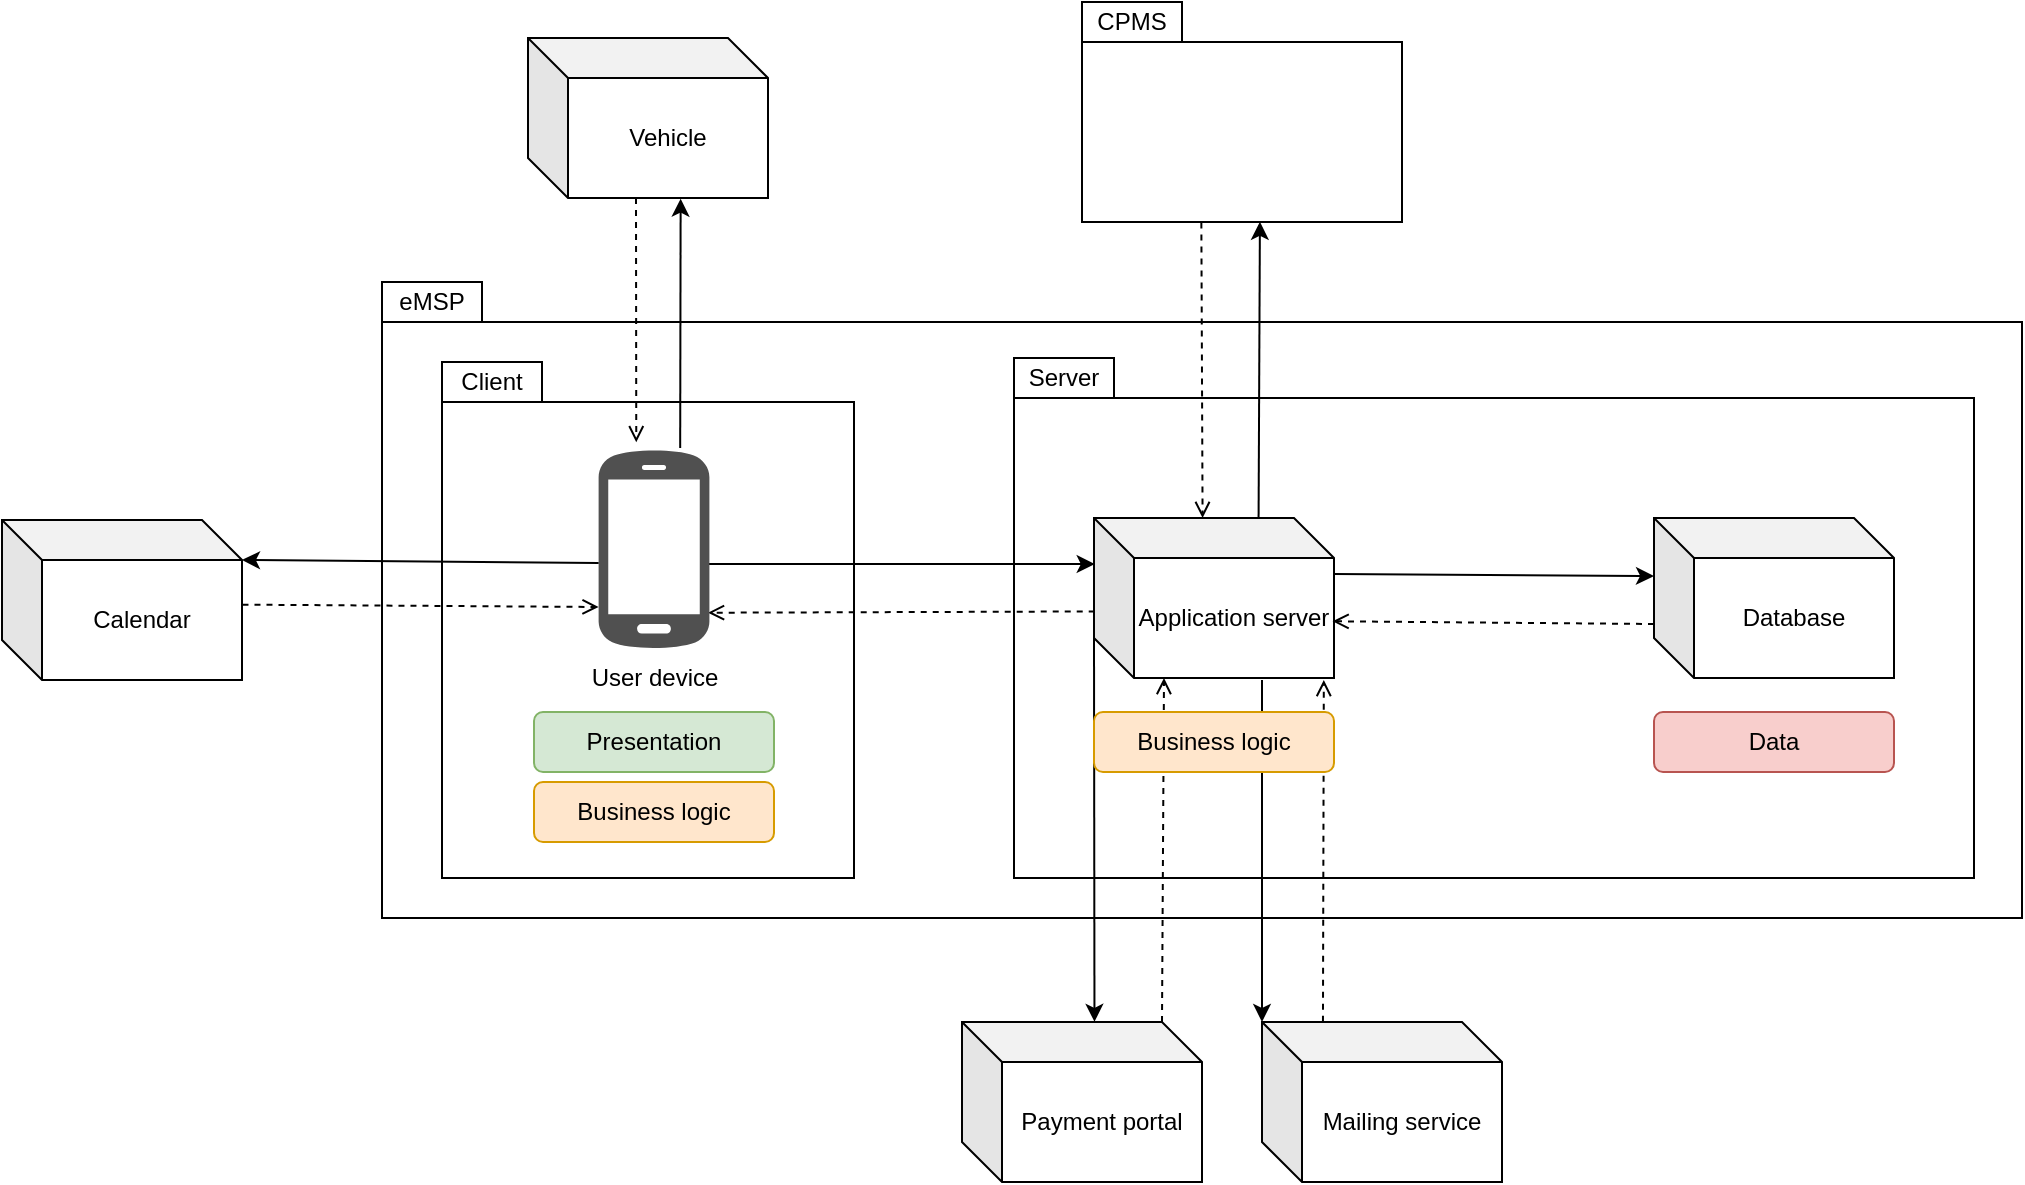 <mxfile version="20.8.3" type="device" pages="5"><diagram id="wU0cDu8jwFg_6ETEvWx4" name="eMSP-overview"><mxGraphModel dx="2415" dy="940" grid="1" gridSize="10" guides="1" tooltips="1" connect="1" arrows="1" fold="1" page="1" pageScale="1" pageWidth="827" pageHeight="1169" math="0" shadow="0"><root><mxCell id="0"/><mxCell id="1" parent="0"/><mxCell id="SowHsUwfGrNoIeQWFGzF-21" value="" style="shape=folder;fontStyle=1;spacingTop=10;tabWidth=50;tabHeight=20;tabPosition=left;html=1;" parent="1" vertex="1"><mxGeometry x="-10" y="350" width="820" height="318" as="geometry"/></mxCell><mxCell id="SowHsUwfGrNoIeQWFGzF-17" value="" style="shape=folder;fontStyle=1;spacingTop=10;tabWidth=50;tabHeight=20;tabPosition=left;html=1;" parent="1" vertex="1"><mxGeometry x="306" y="388" width="480" height="260" as="geometry"/></mxCell><mxCell id="SowHsUwfGrNoIeQWFGzF-16" value="" style="shape=folder;fontStyle=1;spacingTop=10;tabWidth=50;tabHeight=20;tabPosition=left;html=1;" parent="1" vertex="1"><mxGeometry x="20" y="390" width="206" height="258" as="geometry"/></mxCell><mxCell id="SowHsUwfGrNoIeQWFGzF-2" value="Application server" style="shape=cube;whiteSpace=wrap;html=1;boundedLbl=1;backgroundOutline=1;darkOpacity=0.05;darkOpacity2=0.1;" parent="1" vertex="1"><mxGeometry x="346" y="468" width="120" height="80" as="geometry"/></mxCell><mxCell id="SowHsUwfGrNoIeQWFGzF-3" value="Database" style="shape=cube;whiteSpace=wrap;html=1;boundedLbl=1;backgroundOutline=1;darkOpacity=0.05;darkOpacity2=0.1;" parent="1" vertex="1"><mxGeometry x="626" y="468" width="120" height="80" as="geometry"/></mxCell><mxCell id="SowHsUwfGrNoIeQWFGzF-4" value="Vehicle" style="shape=cube;whiteSpace=wrap;html=1;boundedLbl=1;backgroundOutline=1;darkOpacity=0.05;darkOpacity2=0.1;" parent="1" vertex="1"><mxGeometry x="63" y="228" width="120" height="80" as="geometry"/></mxCell><mxCell id="SowHsUwfGrNoIeQWFGzF-5" value="" style="endArrow=classic;html=1;rounded=0;exitX=0;exitY=0;exitDx=120;exitDy=20;exitPerimeter=0;entryX=0.003;entryY=0.288;entryDx=0;entryDy=0;entryPerimeter=0;" parent="1" target="SowHsUwfGrNoIeQWFGzF-2" edge="1"><mxGeometry width="50" height="50" relative="1" as="geometry"><mxPoint x="153.0" y="491" as="sourcePoint"/><mxPoint x="313.0" y="491" as="targetPoint"/><Array as="points"/></mxGeometry></mxCell><mxCell id="SowHsUwfGrNoIeQWFGzF-6" value="" style="endArrow=classic;html=1;rounded=0;exitX=0;exitY=0;exitDx=120;exitDy=20;exitPerimeter=0;" parent="1" edge="1"><mxGeometry width="50" height="50" relative="1" as="geometry"><mxPoint x="466" y="496" as="sourcePoint"/><mxPoint x="626" y="497" as="targetPoint"/><Array as="points"/></mxGeometry></mxCell><mxCell id="SowHsUwfGrNoIeQWFGzF-7" value="" style="endArrow=open;html=1;rounded=0;endFill=0;dashed=1;exitX=0.406;exitY=0.998;exitDx=0;exitDy=0;exitPerimeter=0;" parent="1" edge="1"><mxGeometry width="50" height="50" relative="1" as="geometry"><mxPoint x="117.0" y="308" as="sourcePoint"/><mxPoint x="117.13" y="430.13" as="targetPoint"/><Array as="points"/></mxGeometry></mxCell><mxCell id="SowHsUwfGrNoIeQWFGzF-9" value="" style="endArrow=open;html=1;rounded=0;endFill=0;dashed=1;exitX=0;exitY=0;exitDx=0;exitDy=60;exitPerimeter=0;entryX=0.994;entryY=0.733;entryDx=0;entryDy=0;entryPerimeter=0;" parent="1" edge="1"><mxGeometry width="50" height="50" relative="1" as="geometry"><mxPoint x="626" y="521" as="sourcePoint"/><mxPoint x="465.28" y="519.64" as="targetPoint"/><Array as="points"/></mxGeometry></mxCell><mxCell id="SowHsUwfGrNoIeQWFGzF-10" value="" style="endArrow=open;html=1;rounded=0;endFill=0;dashed=1;entryX=1;entryY=0.767;entryDx=0;entryDy=0;entryPerimeter=0;exitX=0.003;exitY=0.584;exitDx=0;exitDy=0;exitPerimeter=0;" parent="1" source="SowHsUwfGrNoIeQWFGzF-2" edge="1"><mxGeometry width="50" height="50" relative="1" as="geometry"><mxPoint x="313" y="514" as="sourcePoint"/><mxPoint x="153" y="515.36" as="targetPoint"/><Array as="points"/></mxGeometry></mxCell><mxCell id="SowHsUwfGrNoIeQWFGzF-11" value="" style="endArrow=classic;html=1;rounded=0;entryX=0.636;entryY=1.004;entryDx=0;entryDy=0;entryPerimeter=0;" parent="1" edge="1"><mxGeometry width="50" height="50" relative="1" as="geometry"><mxPoint x="139.096" y="433" as="sourcePoint"/><mxPoint x="139.32" y="308.32" as="targetPoint"/><Array as="points"/></mxGeometry></mxCell><mxCell id="SowHsUwfGrNoIeQWFGzF-12" value="Data" style="rounded=1;whiteSpace=wrap;html=1;fillColor=#f8cecc;strokeColor=#b85450;" parent="1" vertex="1"><mxGeometry x="626" y="565" width="120" height="30" as="geometry"/></mxCell><mxCell id="SowHsUwfGrNoIeQWFGzF-14" value="Presentation" style="rounded=1;whiteSpace=wrap;html=1;fillColor=#d5e8d4;strokeColor=#82b366;" parent="1" vertex="1"><mxGeometry x="66" y="565" width="120" height="30" as="geometry"/></mxCell><mxCell id="SowHsUwfGrNoIeQWFGzF-15" value="Business logic" style="rounded=1;whiteSpace=wrap;html=1;fillColor=#ffe6cc;strokeColor=#d79b00;" parent="1" vertex="1"><mxGeometry x="66" y="600" width="120" height="30" as="geometry"/></mxCell><mxCell id="SowHsUwfGrNoIeQWFGzF-18" value="Client" style="text;html=1;strokeColor=none;fillColor=none;align=center;verticalAlign=middle;whiteSpace=wrap;rounded=0;" parent="1" vertex="1"><mxGeometry x="20" y="390" width="50" height="20" as="geometry"/></mxCell><mxCell id="SowHsUwfGrNoIeQWFGzF-19" value="Server" style="text;html=1;strokeColor=none;fillColor=none;align=center;verticalAlign=middle;whiteSpace=wrap;rounded=0;" parent="1" vertex="1"><mxGeometry x="306" y="388" width="50" height="20" as="geometry"/></mxCell><mxCell id="SowHsUwfGrNoIeQWFGzF-22" value="eMSP" style="text;html=1;strokeColor=none;fillColor=none;align=center;verticalAlign=middle;whiteSpace=wrap;rounded=0;" parent="1" vertex="1"><mxGeometry x="-10" y="350" width="50" height="20" as="geometry"/></mxCell><mxCell id="9ZvT2msSq3U80kQhgkEX-1" value="" style="shape=folder;fontStyle=1;spacingTop=10;tabWidth=50;tabHeight=20;tabPosition=left;html=1;" parent="1" vertex="1"><mxGeometry x="340" y="210" width="160" height="110" as="geometry"/></mxCell><mxCell id="9ZvT2msSq3U80kQhgkEX-3" value="CPMS" style="text;html=1;strokeColor=none;fillColor=none;align=center;verticalAlign=middle;whiteSpace=wrap;rounded=0;" parent="1" vertex="1"><mxGeometry x="340" y="210" width="50" height="20" as="geometry"/></mxCell><mxCell id="9ZvT2msSq3U80kQhgkEX-4" value="" style="endArrow=open;html=1;rounded=0;endFill=0;dashed=1;entryX=0.15;entryY=0;entryDx=0;entryDy=0;entryPerimeter=0;exitX=0.373;exitY=1.002;exitDx=0;exitDy=0;exitPerimeter=0;" parent="1" source="9ZvT2msSq3U80kQhgkEX-1" edge="1"><mxGeometry width="50" height="50" relative="1" as="geometry"><mxPoint x="400" y="50" as="sourcePoint"/><mxPoint x="400.29" y="468" as="targetPoint"/><Array as="points"/></mxGeometry></mxCell><mxCell id="9ZvT2msSq3U80kQhgkEX-5" value="" style="endArrow=classic;html=1;rounded=0;exitX=0;exitY=0;exitDx=100;exitDy=0;exitPerimeter=0;entryX=0.556;entryY=0.999;entryDx=0;entryDy=0;entryPerimeter=0;" parent="1" target="9ZvT2msSq3U80kQhgkEX-1" edge="1"><mxGeometry width="50" height="50" relative="1" as="geometry"><mxPoint x="428.29" y="468" as="sourcePoint"/><mxPoint x="430" y="80" as="targetPoint"/><Array as="points"/></mxGeometry></mxCell><mxCell id="x0bENxiyMl5Xu6NlbnAs-1" value="User device" style="sketch=0;pointerEvents=1;shadow=0;dashed=0;html=1;strokeColor=none;fillColor=#505050;labelPosition=center;verticalLabelPosition=bottom;verticalAlign=top;outlineConnect=0;align=center;shape=mxgraph.office.devices.cell_phone_android_proportional;" parent="1" vertex="1"><mxGeometry x="98.31" y="433" width="55.39" height="101" as="geometry"/></mxCell><mxCell id="GdC9OvmGx1CBLXQbtkWx-1" value="Calendar" style="shape=cube;whiteSpace=wrap;html=1;boundedLbl=1;backgroundOutline=1;darkOpacity=0.05;darkOpacity2=0.1;" parent="1" vertex="1"><mxGeometry x="-200" y="469" width="120" height="80" as="geometry"/></mxCell><mxCell id="GdC9OvmGx1CBLXQbtkWx-2" value="" style="endArrow=classic;html=1;rounded=0;entryX=0;entryY=0;entryDx=120;entryDy=20;entryPerimeter=0;" parent="1" target="GdC9OvmGx1CBLXQbtkWx-1" edge="1"><mxGeometry width="50" height="50" relative="1" as="geometry"><mxPoint x="98.31" y="490.5" as="sourcePoint"/><mxPoint x="-40" y="490.5" as="targetPoint"/><Array as="points"/></mxGeometry></mxCell><mxCell id="GdC9OvmGx1CBLXQbtkWx-3" value="" style="endArrow=open;html=1;rounded=0;endFill=0;dashed=1;exitX=1.002;exitY=0.529;exitDx=0;exitDy=0;exitPerimeter=0;" parent="1" source="GdC9OvmGx1CBLXQbtkWx-1" edge="1"><mxGeometry width="50" height="50" relative="1" as="geometry"><mxPoint x="-40" y="512.5" as="sourcePoint"/><mxPoint x="98.31" y="512.5" as="targetPoint"/><Array as="points"/></mxGeometry></mxCell><mxCell id="6jlzjlPh42uJtwktkpYd-1" value="Payment portal" style="shape=cube;whiteSpace=wrap;html=1;boundedLbl=1;backgroundOutline=1;darkOpacity=0.05;darkOpacity2=0.1;" parent="1" vertex="1"><mxGeometry x="280" y="720" width="120" height="80" as="geometry"/></mxCell><mxCell id="6jlzjlPh42uJtwktkpYd-2" value="" style="endArrow=classic;html=1;rounded=0;entryX=0.552;entryY=-0.001;entryDx=0;entryDy=0;entryPerimeter=0;exitX=0;exitY=0;exitDx=0;exitDy=60;exitPerimeter=0;" parent="1" edge="1" target="6jlzjlPh42uJtwktkpYd-1" source="SowHsUwfGrNoIeQWFGzF-2"><mxGeometry width="50" height="50" relative="1" as="geometry"><mxPoint x="350.09" y="548" as="sourcePoint"/><mxPoint x="350.09" y="710" as="targetPoint"/><Array as="points"/></mxGeometry></mxCell><mxCell id="6jlzjlPh42uJtwktkpYd-3" value="" style="endArrow=open;html=1;rounded=0;endFill=0;dashed=1;exitX=0;exitY=0;exitDx=100;exitDy=0;exitPerimeter=0;" parent="1" edge="1" source="6jlzjlPh42uJtwktkpYd-1"><mxGeometry width="50" height="50" relative="1" as="geometry"><mxPoint x="381" y="710" as="sourcePoint"/><mxPoint x="381" y="548" as="targetPoint"/><Array as="points"/></mxGeometry></mxCell><mxCell id="2YbFJqpA2fsGJNEPyIAL-1" value="Mailing service" style="shape=cube;whiteSpace=wrap;html=1;boundedLbl=1;backgroundOutline=1;darkOpacity=0.05;darkOpacity2=0.1;" vertex="1" parent="1"><mxGeometry x="430" y="720" width="120" height="80" as="geometry"/></mxCell><mxCell id="2YbFJqpA2fsGJNEPyIAL-2" value="" style="endArrow=classic;html=1;rounded=0;entryX=0;entryY=0;entryDx=0;entryDy=0;entryPerimeter=0;" edge="1" parent="1" target="2YbFJqpA2fsGJNEPyIAL-1"><mxGeometry width="50" height="50" relative="1" as="geometry"><mxPoint x="430.0" y="549" as="sourcePoint"/><mxPoint x="430.0" y="711" as="targetPoint"/><Array as="points"/></mxGeometry></mxCell><mxCell id="2YbFJqpA2fsGJNEPyIAL-3" value="" style="endArrow=open;html=1;rounded=0;endFill=0;dashed=1;exitX=0.254;exitY=-0.001;exitDx=0;exitDy=0;exitPerimeter=0;" edge="1" parent="1" source="2YbFJqpA2fsGJNEPyIAL-1"><mxGeometry width="50" height="50" relative="1" as="geometry"><mxPoint x="460.91" y="711" as="sourcePoint"/><mxPoint x="460.91" y="549" as="targetPoint"/><Array as="points"/></mxGeometry></mxCell><mxCell id="SowHsUwfGrNoIeQWFGzF-13" value="Business logic" style="rounded=1;whiteSpace=wrap;html=1;fillColor=#ffe6cc;strokeColor=#d79b00;" parent="1" vertex="1"><mxGeometry x="346" y="565" width="120" height="30" as="geometry"/></mxCell></root></mxGraphModel></diagram><diagram id="CyLLEQaFVdyBn7xTWyrt" name="CPMS-overview"><mxGraphModel dx="1477" dy="671" grid="1" gridSize="10" guides="1" tooltips="1" connect="1" arrows="1" fold="1" page="1" pageScale="1" pageWidth="827" pageHeight="1169" math="0" shadow="0"><root><mxCell id="0"/><mxCell id="1" parent="0"/><mxCell id="_PBrL62gj1ERQw3IjN7C-1" value="" style="shape=folder;fontStyle=1;spacingTop=10;tabWidth=50;tabHeight=20;tabPosition=left;html=1;" parent="1" vertex="1"><mxGeometry x="120" y="160" width="400" height="320" as="geometry"/></mxCell><mxCell id="_PBrL62gj1ERQw3IjN7C-2" value="CPMS" style="text;html=1;strokeColor=none;fillColor=none;align=center;verticalAlign=middle;whiteSpace=wrap;rounded=0;" parent="1" vertex="1"><mxGeometry x="120" y="160" width="50" height="20" as="geometry"/></mxCell><mxCell id="byUMVIcf4NALqbmxeuFf-1" value="CPO Maintainer&lt;br&gt;computer" style="points=[];aspect=fixed;html=1;align=center;shadow=0;dashed=0;image;image=img/lib/allied_telesis/computer_and_terminals/Personal_Computer.svg;" parent="1" vertex="1"><mxGeometry x="150" y="292.93" width="82.74" height="112.13" as="geometry"/></mxCell><mxCell id="OWT1bFom2AJYAjNWXt84-1" value="CPMS server" style="shape=cube;whiteSpace=wrap;html=1;boundedLbl=1;backgroundOutline=1;darkOpacity=0.05;darkOpacity2=0.1;" parent="1" vertex="1"><mxGeometry x="340" y="309" width="120" height="80" as="geometry"/></mxCell><mxCell id="qxAt4beuiQqGy-lZnOcq-1" value="" style="shape=folder;fontStyle=1;spacingTop=10;tabWidth=50;tabHeight=20;tabPosition=left;html=1;" parent="1" vertex="1"><mxGeometry x="280" y="580" width="160" height="110" as="geometry"/></mxCell><mxCell id="qxAt4beuiQqGy-lZnOcq-2" value="eMSP" style="text;html=1;strokeColor=none;fillColor=none;align=center;verticalAlign=middle;whiteSpace=wrap;rounded=0;" parent="1" vertex="1"><mxGeometry x="280" y="580" width="50" height="20" as="geometry"/></mxCell><mxCell id="yWVQEmbks4yJ6f-uovuO-1" value="" style="endArrow=open;html=1;rounded=0;endFill=0;dashed=1;exitX=0;exitY=0;exitDx=0;exitDy=30;exitPerimeter=0;entryX=0.987;entryY=0.415;entryDx=0;entryDy=0;entryPerimeter=0;" parent="1" source="OWT1bFom2AJYAjNWXt84-1" target="byUMVIcf4NALqbmxeuFf-1" edge="1"><mxGeometry width="50" height="50" relative="1" as="geometry"><mxPoint x="409.68" y="169.22" as="sourcePoint"/><mxPoint x="390.471" y="221.242" as="targetPoint"/><Array as="points"/></mxGeometry></mxCell><mxCell id="yWVQEmbks4yJ6f-uovuO-2" value="" style="endArrow=classic;html=1;rounded=0;entryX=0;entryY=0;entryDx=0;entryDy=60;entryPerimeter=0;exitX=1.004;exitY=0.675;exitDx=0;exitDy=0;exitPerimeter=0;" parent="1" source="byUMVIcf4NALqbmxeuFf-1" target="OWT1bFom2AJYAjNWXt84-1" edge="1"><mxGeometry width="50" height="50" relative="1" as="geometry"><mxPoint x="369.455" y="223.26" as="sourcePoint"/><mxPoint x="438.96" y="168.89" as="targetPoint"/><Array as="points"/></mxGeometry></mxCell><mxCell id="cOFmxoCbxq590HE34FHu-1" value="" style="endArrow=classic;html=1;rounded=0;entryX=0;entryY=0;entryDx=0;entryDy=60;exitX=1.002;exitY=0.766;exitDx=0;exitDy=0;exitPerimeter=0;entryPerimeter=0;" parent="1" source="OWT1bFom2AJYAjNWXt84-1" target="NGr0-2W3gQf5LDgqxi-f-1" edge="1"><mxGeometry width="50" height="50" relative="1" as="geometry"><mxPoint x="460" y="381" as="sourcePoint"/><mxPoint x="596.616" y="370.504" as="targetPoint"/><Array as="points"/></mxGeometry></mxCell><mxCell id="cOFmxoCbxq590HE34FHu-2" value="" style="endArrow=open;html=1;rounded=0;endFill=0;dashed=1;exitX=0;exitY=0;exitDx=0;exitDy=30;entryX=1.004;entryY=0.394;entryDx=0;entryDy=0;entryPerimeter=0;exitPerimeter=0;" parent="1" source="NGr0-2W3gQf5LDgqxi-f-1" target="OWT1bFom2AJYAjNWXt84-1" edge="1"><mxGeometry width="50" height="50" relative="1" as="geometry"><mxPoint x="596.36" y="340.808" as="sourcePoint"/><mxPoint x="440" y="269" as="targetPoint"/><Array as="points"/></mxGeometry></mxCell><mxCell id="cOFmxoCbxq590HE34FHu-5" value="" style="endArrow=classic;html=1;rounded=0;entryX=0;entryY=0;entryDx=70;entryDy=80;entryPerimeter=0;" parent="1" edge="1"><mxGeometry width="50" height="50" relative="1" as="geometry"><mxPoint x="396" y="600" as="sourcePoint"/><mxPoint x="396" y="389" as="targetPoint"/><Array as="points"/></mxGeometry></mxCell><mxCell id="cOFmxoCbxq590HE34FHu-6" value="" style="endArrow=open;html=1;rounded=0;endFill=0;dashed=1;exitX=0;exitY=0;exitDx=20;exitDy=80;exitPerimeter=0;" parent="1" edge="1"><mxGeometry width="50" height="50" relative="1" as="geometry"><mxPoint x="374" y="389" as="sourcePoint"/><mxPoint x="374" y="600" as="targetPoint"/><Array as="points"/></mxGeometry></mxCell><mxCell id="vvWxIheG5p0dymAxTxU5-1" value="Data" style="rounded=1;whiteSpace=wrap;html=1;fillColor=#f8cecc;strokeColor=#b85450;" parent="1" vertex="1"><mxGeometry x="340" y="210" width="120" height="30" as="geometry"/></mxCell><mxCell id="vvWxIheG5p0dymAxTxU5-2" value="Presentation" style="rounded=1;whiteSpace=wrap;html=1;fillColor=#d5e8d4;strokeColor=#82b366;" parent="1" vertex="1"><mxGeometry x="140" y="250" width="120" height="30" as="geometry"/></mxCell><mxCell id="vvWxIheG5p0dymAxTxU5-3" value="Business logic" style="rounded=1;whiteSpace=wrap;html=1;fillColor=#ffe6cc;strokeColor=#d79b00;" parent="1" vertex="1"><mxGeometry x="340" y="250" width="120" height="30" as="geometry"/></mxCell><mxCell id="NGr0-2W3gQf5LDgqxi-f-1" value="Charging station" style="shape=cube;whiteSpace=wrap;html=1;boundedLbl=1;backgroundOutline=1;darkOpacity=0.05;darkOpacity2=0.1;" parent="1" vertex="1"><mxGeometry x="600" y="309" width="120" height="80" as="geometry"/></mxCell></root></mxGraphModel></diagram><diagram id="SW4Be1QdWDOtbPTyVZ-l" name="eMSP-deployment"><mxGraphModel dx="2150" dy="783" grid="1" gridSize="10" guides="1" tooltips="1" connect="1" arrows="1" fold="1" page="1" pageScale="1" pageWidth="827" pageHeight="1169" math="0" shadow="0"><root><mxCell id="0"/><mxCell id="1" parent="0"/><mxCell id="WTfKe9TU6ezpomPzvrXU-1" value="" style="shape=folder;fontStyle=1;spacingTop=10;tabWidth=60;tabHeight=20;tabPosition=left;html=1;" parent="1" vertex="1"><mxGeometry x="-800" y="340" width="1620" height="620" as="geometry"/></mxCell><mxCell id="WTfKe9TU6ezpomPzvrXU-2" value="" style="shape=folder;fontStyle=1;spacingTop=10;tabWidth=50;tabHeight=20;tabPosition=left;html=1;" parent="1" vertex="1"><mxGeometry x="-420" y="378" width="1220" height="562" as="geometry"/></mxCell><mxCell id="WTfKe9TU6ezpomPzvrXU-3" value="" style="shape=folder;fontStyle=1;spacingTop=10;tabWidth=50;tabHeight=20;tabPosition=left;html=1;" parent="1" vertex="1"><mxGeometry x="-780" y="378" width="280" height="562" as="geometry"/></mxCell><mxCell id="WTfKe9TU6ezpomPzvrXU-4" value="&amp;lt;&amp;lt;device&amp;gt;&amp;gt;&lt;br&gt;Application server&lt;br&gt;&lt;br&gt;&lt;br&gt;&lt;br&gt;&lt;br&gt;&lt;br&gt;&lt;br&gt;&lt;br&gt;&lt;br&gt;&lt;br&gt;&lt;br&gt;&lt;br&gt;&lt;br&gt;" style="shape=cube;whiteSpace=wrap;html=1;boundedLbl=1;backgroundOutline=1;darkOpacity=0.05;darkOpacity2=0.1;" parent="1" vertex="1"><mxGeometry x="60" y="622.5" width="190" height="290" as="geometry"/></mxCell><mxCell id="WTfKe9TU6ezpomPzvrXU-5" value="&amp;lt;&amp;lt;device&amp;gt;&amp;gt;&lt;br&gt;Primary database server&lt;br&gt;&lt;br&gt;&lt;br&gt;&lt;br&gt;&lt;br&gt;&lt;br&gt;&lt;br&gt;&lt;br&gt;&lt;br&gt;&lt;br&gt;&lt;br&gt;&lt;br&gt;" style="shape=cube;whiteSpace=wrap;html=1;boundedLbl=1;backgroundOutline=1;darkOpacity=0.05;darkOpacity2=0.1;" parent="1" vertex="1"><mxGeometry x="580" y="420" width="200" height="230" as="geometry"/></mxCell><mxCell id="WTfKe9TU6ezpomPzvrXU-6" value="Vehicle" style="shape=cube;whiteSpace=wrap;html=1;boundedLbl=1;backgroundOutline=1;darkOpacity=0.05;darkOpacity2=0.1;" parent="1" vertex="1"><mxGeometry x="-700" y="200" width="120" height="80" as="geometry"/></mxCell><mxCell id="WTfKe9TU6ezpomPzvrXU-17" value="Client" style="text;html=1;strokeColor=none;fillColor=none;align=center;verticalAlign=middle;whiteSpace=wrap;rounded=0;" parent="1" vertex="1"><mxGeometry x="-780" y="378" width="50" height="20" as="geometry"/></mxCell><mxCell id="WTfKe9TU6ezpomPzvrXU-18" value="Server" style="text;html=1;strokeColor=none;fillColor=none;align=center;verticalAlign=middle;whiteSpace=wrap;rounded=0;" parent="1" vertex="1"><mxGeometry x="-420" y="378" width="50" height="20" as="geometry"/></mxCell><mxCell id="WTfKe9TU6ezpomPzvrXU-19" value="eMSP" style="text;html=1;strokeColor=none;fillColor=none;align=center;verticalAlign=middle;whiteSpace=wrap;rounded=0;" parent="1" vertex="1"><mxGeometry x="-800" y="340" width="50" height="20" as="geometry"/></mxCell><mxCell id="WTfKe9TU6ezpomPzvrXU-20" value="" style="shape=folder;fontStyle=1;spacingTop=10;tabWidth=50;tabHeight=20;tabPosition=left;html=1;" parent="1" vertex="1"><mxGeometry x="182" y="160" width="190" height="130" as="geometry"/></mxCell><mxCell id="WTfKe9TU6ezpomPzvrXU-21" value="CPMS" style="text;html=1;strokeColor=none;fillColor=none;align=center;verticalAlign=middle;whiteSpace=wrap;rounded=0;" parent="1" vertex="1"><mxGeometry x="182" y="160" width="50" height="20" as="geometry"/></mxCell><mxCell id="WTfKe9TU6ezpomPzvrXU-25" value="Calendar" style="shape=cube;whiteSpace=wrap;html=1;boundedLbl=1;backgroundOutline=1;darkOpacity=0.05;darkOpacity2=0.1;" parent="1" vertex="1"><mxGeometry x="-700" y="1040" width="120" height="80" as="geometry"/></mxCell><mxCell id="WTfKe9TU6ezpomPzvrXU-28" value="&amp;lt;&amp;lt;device&amp;gt;&amp;gt;&lt;br&gt;Mobile device&lt;br&gt;&lt;br&gt;&lt;br&gt;&lt;br&gt;&lt;br&gt;&lt;br&gt;&lt;br&gt;&lt;br&gt;&lt;br&gt;&lt;br&gt;&lt;br&gt;&lt;br&gt;&lt;br&gt;&lt;br&gt;&lt;br&gt;&lt;br&gt;&lt;br&gt;&lt;br&gt;&lt;br&gt;&lt;br&gt;&lt;br&gt;&lt;br&gt;&lt;br&gt;&lt;br&gt;&lt;br&gt;&lt;br&gt;&lt;br&gt;&lt;br&gt;&lt;br&gt;" style="shape=cube;whiteSpace=wrap;html=1;boundedLbl=1;backgroundOutline=1;darkOpacity=0.05;darkOpacity2=0.1;" parent="1" vertex="1"><mxGeometry x="-760" y="418" width="240" height="492" as="geometry"/></mxCell><mxCell id="WTfKe9TU6ezpomPzvrXU-45" value="&amp;lt;&amp;lt;OS&amp;gt;&amp;gt;&lt;br&gt;Android/iOS&lt;br&gt;&lt;br&gt;&lt;br&gt;&lt;br&gt;&lt;br&gt;&lt;br&gt;&lt;br&gt;&lt;br&gt;&lt;br&gt;&lt;br&gt;&lt;br&gt;&lt;br&gt;&lt;br&gt;&lt;br&gt;" style="shape=cube;whiteSpace=wrap;html=1;boundedLbl=1;backgroundOutline=1;darkOpacity=0.05;darkOpacity2=0.1;" parent="1" vertex="1"><mxGeometry x="-720" y="500" width="180" height="370" as="geometry"/></mxCell><mxCell id="WTfKe9TU6ezpomPzvrXU-29" value="&amp;lt;&amp;lt;protocol&amp;gt;&amp;gt;&lt;br&gt;HTTPS" style="endArrow=none;html=1;rounded=0;" parent="1" source="WTfKe9TU6ezpomPzvrXU-28" target="0kxCQHCsewP07XVOSGJE-3" edge="1"><mxGeometry x="-0.003" y="19" width="50" height="50" relative="1" as="geometry"><mxPoint x="-100" y="683.846" as="sourcePoint"/><mxPoint x="210" y="480" as="targetPoint"/><mxPoint as="offset"/></mxGeometry></mxCell><mxCell id="WTfKe9TU6ezpomPzvrXU-30" value="&amp;lt;&amp;lt;OS&amp;gt;&amp;gt;&lt;br&gt;ubuntu&lt;br&gt;&lt;br&gt;&lt;br&gt;&lt;br&gt;&lt;br&gt;&lt;br&gt;&lt;br&gt;&lt;br&gt;" style="shape=cube;whiteSpace=wrap;html=1;boundedLbl=1;backgroundOutline=1;darkOpacity=0.05;darkOpacity2=0.1;" parent="1" vertex="1"><mxGeometry x="95" y="715" width="150" height="190" as="geometry"/></mxCell><mxCell id="WTfKe9TU6ezpomPzvrXU-31" value="&amp;lt;&amp;lt;protocol&amp;gt;&amp;gt;&lt;br&gt;bluetooth" style="endArrow=none;html=1;rounded=0;" parent="1" source="WTfKe9TU6ezpomPzvrXU-28" target="WTfKe9TU6ezpomPzvrXU-6" edge="1"><mxGeometry x="0.444" y="3" width="50" height="50" relative="1" as="geometry"><mxPoint x="-295" y="618" as="sourcePoint"/><mxPoint x="-190" y="618" as="targetPoint"/><mxPoint x="-1" y="-1" as="offset"/></mxGeometry></mxCell><mxCell id="WTfKe9TU6ezpomPzvrXU-36" value="&amp;lt;&amp;lt;artifact&amp;gt;&amp;gt;&lt;br style=&quot;border-color: var(--border-color);&quot;&gt;eMall client app" style="html=1;outlineConnect=0;whiteSpace=wrap;fillColor=#99ff99;shape=mxgraph.archimate.application;appType=artifact" parent="1" vertex="1"><mxGeometry x="-660" y="780" width="100" height="75" as="geometry"/></mxCell><mxCell id="WTfKe9TU6ezpomPzvrXU-37" value="&amp;lt;&amp;lt;artifact&amp;gt;&amp;gt;&lt;br style=&quot;border-color: var(--border-color);&quot;&gt;eMall business logic" style="html=1;outlineConnect=0;whiteSpace=wrap;fillColor=#99ff99;shape=mxgraph.archimate.application;appType=artifact" parent="1" vertex="1"><mxGeometry x="130" y="814.5" width="100" height="71" as="geometry"/></mxCell><mxCell id="WTfKe9TU6ezpomPzvrXU-41" value="Payment portal" style="shape=cube;whiteSpace=wrap;html=1;boundedLbl=1;backgroundOutline=1;darkOpacity=0.05;darkOpacity2=0.1;" parent="1" vertex="1"><mxGeometry x="-30" y="202.5" width="120" height="80" as="geometry"/></mxCell><mxCell id="WTfKe9TU6ezpomPzvrXU-42" value="&amp;lt;&amp;lt;API&amp;gt;&amp;gt;" style="endArrow=none;html=1;rounded=0;" parent="1" source="WTfKe9TU6ezpomPzvrXU-41" target="5y1sPam5EpCWpiehVvFm-6" edge="1"><mxGeometry x="-0.591" width="50" height="50" relative="1" as="geometry"><mxPoint x="-293.91" y="1040" as="sourcePoint"/><mxPoint x="-278" y="770" as="targetPoint"/><mxPoint as="offset"/><Array as="points"><mxPoint x="30" y="480"/></Array></mxGeometry></mxCell><mxCell id="WTfKe9TU6ezpomPzvrXU-43" value="&amp;lt;&amp;lt;API&amp;gt;&amp;gt;" style="endArrow=none;html=1;rounded=0;" parent="1" source="WTfKe9TU6ezpomPzvrXU-28" target="WTfKe9TU6ezpomPzvrXU-25" edge="1"><mxGeometry x="0.587" width="50" height="50" relative="1" as="geometry"><mxPoint x="-440" y="696.939" as="sourcePoint"/><mxPoint x="-365.093" y="788" as="targetPoint"/><mxPoint as="offset"/></mxGeometry></mxCell><mxCell id="0kxCQHCsewP07XVOSGJE-2" value="&amp;lt;&amp;lt;database system&amp;gt;&amp;gt;&lt;br&gt;MySQL&lt;br&gt;&lt;br&gt;&lt;br&gt;&lt;br&gt;&lt;br&gt;&lt;br&gt;&lt;br&gt;&lt;br&gt;" style="shape=cube;whiteSpace=wrap;html=1;boundedLbl=1;backgroundOutline=1;darkOpacity=0.05;darkOpacity2=0.1;" parent="1" vertex="1"><mxGeometry x="610" y="485" width="160" height="160" as="geometry"/></mxCell><mxCell id="0kxCQHCsewP07XVOSGJE-1" value="&amp;lt;&amp;lt;protocol&amp;gt;&amp;gt;&lt;br&gt;TCP/IP" style="endArrow=none;html=1;rounded=0;entryX=0;entryY=0;entryDx=0;entryDy=0;exitX=1;exitY=0;exitDx=0;exitDy=0;" parent="1" source="SUUvvRYAzAe1bkSh8VTa-8" target="SUUvvRYAzAe1bkSh8VTa-7" edge="1"><mxGeometry y="-20" width="50" height="50" relative="1" as="geometry"><mxPoint x="322" y="838" as="sourcePoint"/><mxPoint x="242" y="838" as="targetPoint"/><mxPoint as="offset"/></mxGeometry></mxCell><mxCell id="WTfKe9TU6ezpomPzvrXU-40" value="&amp;lt;&amp;lt;artifact&amp;gt;&amp;gt;&lt;br style=&quot;border-color: var(--border-color);&quot;&gt;eMall database" style="html=1;outlineConnect=0;whiteSpace=wrap;fillColor=#99ff99;shape=mxgraph.archimate.application;appType=artifact" parent="1" vertex="1"><mxGeometry x="651" y="547.5" width="100" height="75" as="geometry"/></mxCell><mxCell id="0kxCQHCsewP07XVOSGJE-3" value="&amp;lt;&amp;lt;device&amp;gt;&amp;gt;&lt;br&gt;firewall" style="shape=cube;whiteSpace=wrap;html=1;boundedLbl=1;backgroundOutline=1;darkOpacity=0.05;darkOpacity2=0.1;" parent="1" vertex="1"><mxGeometry x="-400" y="420" width="150" height="490" as="geometry"/></mxCell><mxCell id="0kxCQHCsewP07XVOSGJE-5" value="&amp;lt;&amp;lt;protocol&amp;gt;&amp;gt;&lt;br style=&quot;border-color: var(--border-color);&quot;&gt;HTTPS" style="endArrow=none;html=1;rounded=0;" parent="1" source="0kxCQHCsewP07XVOSGJE-11" target="0kxCQHCsewP07XVOSGJE-3" edge="1"><mxGeometry y="-20" width="50" height="50" relative="1" as="geometry"><mxPoint x="320" y="620" as="sourcePoint"/><mxPoint x="120" y="620" as="targetPoint"/><mxPoint as="offset"/></mxGeometry></mxCell><mxCell id="0kxCQHCsewP07XVOSGJE-6" value="&amp;lt;&amp;lt;artifact&amp;gt;&amp;gt;&lt;br style=&quot;border-color: var(--border-color);&quot;&gt;blacklist table" style="html=1;outlineConnect=0;whiteSpace=wrap;fillColor=#99ff99;shape=mxgraph.archimate.application;appType=artifact" parent="1" vertex="1"><mxGeometry x="-360" y="780" width="100" height="75" as="geometry"/></mxCell><mxCell id="0kxCQHCsewP07XVOSGJE-7" value="&amp;lt;&amp;lt;device&amp;gt;&amp;gt;&lt;br&gt;firewall" style="shape=cube;whiteSpace=wrap;html=1;boundedLbl=1;backgroundOutline=1;darkOpacity=0.05;darkOpacity2=0.1;" parent="1" vertex="1"><mxGeometry x="322" y="420" width="180" height="490" as="geometry"/></mxCell><mxCell id="0kxCQHCsewP07XVOSGJE-8" value="&amp;lt;&amp;lt;artifact&amp;gt;&amp;gt;&lt;br style=&quot;border-color: var(--border-color);&quot;&gt;whitelist table" style="html=1;outlineConnect=0;whiteSpace=wrap;fillColor=#99ff99;shape=mxgraph.archimate.application;appType=artifact" parent="1" vertex="1"><mxGeometry x="372" y="780" width="100" height="75" as="geometry"/></mxCell><mxCell id="0kxCQHCsewP07XVOSGJE-9" value="" style="endArrow=none;html=1;rounded=0;" parent="1" source="WTfKe9TU6ezpomPzvrXU-4" target="5y1sPam5EpCWpiehVvFm-6" edge="1"><mxGeometry x="0.002" y="2" width="50" height="50" relative="1" as="geometry"><mxPoint x="185" y="928" as="sourcePoint"/><mxPoint x="185" y="785" as="targetPoint"/><mxPoint as="offset"/></mxGeometry></mxCell><mxCell id="0kxCQHCsewP07XVOSGJE-10" value="&amp;lt;&amp;lt;protocol&amp;gt;&amp;gt;&lt;br&gt;TCP/IP" style="endArrow=none;html=1;rounded=0;exitX=1.002;exitY=0.234;exitDx=0;exitDy=0;exitPerimeter=0;" parent="1" edge="1"><mxGeometry x="-0.029" y="15" width="50" height="50" relative="1" as="geometry"><mxPoint x="502.36" y="535.66" as="sourcePoint"/><mxPoint x="580" y="535.809" as="targetPoint"/><mxPoint as="offset"/></mxGeometry></mxCell><mxCell id="0kxCQHCsewP07XVOSGJE-11" value="&amp;lt;&amp;lt;device&amp;gt;&amp;gt;&lt;br&gt;load balancer" style="shape=cube;whiteSpace=wrap;html=1;boundedLbl=1;backgroundOutline=1;darkOpacity=0.05;darkOpacity2=0.1;" parent="1" vertex="1"><mxGeometry x="-180" y="420" width="160" height="490" as="geometry"/></mxCell><mxCell id="0kxCQHCsewP07XVOSGJE-12" value="&amp;lt;&amp;lt;protocol&amp;gt;&amp;gt;&lt;br style=&quot;border-color: var(--border-color);&quot;&gt;HTTPS" style="endArrow=none;html=1;rounded=0;exitX=0;exitY=0;exitDx=0;exitDy=0;entryX=1;entryY=0;entryDx=0;entryDy=0;" parent="1" source="0kxCQHCsewP07XVOSGJE-15" target="0kxCQHCsewP07XVOSGJE-17" edge="1"><mxGeometry x="0.091" y="20" width="50" height="50" relative="1" as="geometry"><mxPoint x="-30" y="838" as="sourcePoint"/><mxPoint x="52" y="838" as="targetPoint"/><mxPoint as="offset"/></mxGeometry></mxCell><mxCell id="0kxCQHCsewP07XVOSGJE-15" value="2" style="text;html=1;strokeColor=none;fillColor=none;align=center;verticalAlign=middle;whiteSpace=wrap;rounded=0;" parent="1" vertex="1"><mxGeometry x="-20" y="838" width="20" height="17" as="geometry"/></mxCell><mxCell id="0kxCQHCsewP07XVOSGJE-17" value="2" style="text;html=1;strokeColor=none;fillColor=none;align=center;verticalAlign=middle;whiteSpace=wrap;rounded=0;" parent="1" vertex="1"><mxGeometry x="40" y="838" width="20" height="17" as="geometry"/></mxCell><mxCell id="0kxCQHCsewP07XVOSGJE-18" value="&amp;lt;&amp;lt;device&amp;gt;&amp;gt;&lt;br&gt;Database server for &lt;br&gt;disaster recovery&lt;br&gt;&lt;br&gt;&lt;br&gt;&lt;br&gt;&lt;br&gt;&lt;br&gt;&lt;br&gt;&lt;br&gt;&lt;br&gt;&lt;br&gt;&lt;br&gt;&lt;br&gt;" style="shape=cube;whiteSpace=wrap;html=1;boundedLbl=1;backgroundOutline=1;darkOpacity=0.05;darkOpacity2=0.1;" parent="1" vertex="1"><mxGeometry x="580" y="50" width="200" height="250" as="geometry"/></mxCell><mxCell id="0kxCQHCsewP07XVOSGJE-19" value="&amp;lt;&amp;lt;database system&amp;gt;&amp;gt;&lt;br&gt;MySQL&lt;br&gt;&lt;br&gt;&lt;br&gt;&lt;br&gt;&lt;br&gt;&lt;br&gt;" style="shape=cube;whiteSpace=wrap;html=1;boundedLbl=1;backgroundOutline=1;darkOpacity=0.05;darkOpacity2=0.1;" parent="1" vertex="1"><mxGeometry x="610" y="130" width="160" height="160" as="geometry"/></mxCell><mxCell id="0kxCQHCsewP07XVOSGJE-20" value="&amp;lt;&amp;lt;artifact&amp;gt;&amp;gt;&lt;br style=&quot;border-color: var(--border-color);&quot;&gt;eMall database backup" style="html=1;outlineConnect=0;whiteSpace=wrap;fillColor=#99ff99;shape=mxgraph.archimate.application;appType=artifact" parent="1" vertex="1"><mxGeometry x="651" y="205" width="100" height="75" as="geometry"/></mxCell><mxCell id="0kxCQHCsewP07XVOSGJE-21" value="sync" style="endArrow=none;html=1;rounded=0;" parent="1" source="WTfKe9TU6ezpomPzvrXU-5" target="0kxCQHCsewP07XVOSGJE-18" edge="1"><mxGeometry x="0.333" width="50" height="50" relative="1" as="geometry"><mxPoint x="360" y="420" as="sourcePoint"/><mxPoint x="410" y="370" as="targetPoint"/><mxPoint as="offset"/></mxGeometry></mxCell><mxCell id="SUUvvRYAzAe1bkSh8VTa-1" value="2" style="text;html=1;strokeColor=none;fillColor=none;align=center;verticalAlign=middle;whiteSpace=wrap;rounded=0;" parent="1" vertex="1"><mxGeometry x="-250" y="670" width="20" height="17" as="geometry"/></mxCell><mxCell id="SUUvvRYAzAe1bkSh8VTa-6" value="2" style="text;html=1;strokeColor=none;fillColor=none;align=center;verticalAlign=middle;whiteSpace=wrap;rounded=0;" parent="1" vertex="1"><mxGeometry x="-200" y="670" width="20" height="17" as="geometry"/></mxCell><mxCell id="SUUvvRYAzAe1bkSh8VTa-7" value="2" style="text;html=1;strokeColor=none;fillColor=none;align=center;verticalAlign=middle;whiteSpace=wrap;rounded=0;" parent="1" vertex="1"><mxGeometry x="250" y="836.5" width="20" height="17" as="geometry"/></mxCell><mxCell id="SUUvvRYAzAe1bkSh8VTa-8" value="2" style="text;html=1;strokeColor=none;fillColor=none;align=center;verticalAlign=middle;whiteSpace=wrap;rounded=0;" parent="1" vertex="1"><mxGeometry x="302" y="836.5" width="20" height="17" as="geometry"/></mxCell><mxCell id="SUUvvRYAzAe1bkSh8VTa-9" value="2" style="text;html=1;strokeColor=none;fillColor=none;align=center;verticalAlign=middle;whiteSpace=wrap;rounded=0;" parent="1" vertex="1"><mxGeometry x="502" y="540" width="20" height="17" as="geometry"/></mxCell><mxCell id="SUUvvRYAzAe1bkSh8VTa-10" value="1" style="text;html=1;strokeColor=none;fillColor=none;align=center;verticalAlign=middle;whiteSpace=wrap;rounded=0;" parent="1" vertex="1"><mxGeometry x="560" y="540" width="20" height="17" as="geometry"/></mxCell><mxCell id="5y1sPam5EpCWpiehVvFm-2" value="&amp;lt;&amp;lt;device&amp;gt;&amp;gt;&lt;br&gt;Secondary database server&lt;br&gt;&lt;br&gt;&lt;br&gt;&lt;br&gt;&lt;br&gt;&lt;br&gt;&lt;br&gt;&lt;br&gt;&lt;br&gt;&lt;br&gt;&lt;br&gt;&lt;br&gt;" style="shape=cube;whiteSpace=wrap;html=1;boundedLbl=1;backgroundOutline=1;darkOpacity=0.05;darkOpacity2=0.1;" parent="1" vertex="1"><mxGeometry x="580" y="680" width="200" height="230" as="geometry"/></mxCell><mxCell id="5y1sPam5EpCWpiehVvFm-3" value="&amp;lt;&amp;lt;database system&amp;gt;&amp;gt;&lt;br&gt;MySQL&lt;br&gt;&lt;br&gt;&lt;br&gt;&lt;br&gt;&lt;br&gt;&lt;br&gt;&lt;br&gt;&lt;br&gt;" style="shape=cube;whiteSpace=wrap;html=1;boundedLbl=1;backgroundOutline=1;darkOpacity=0.05;darkOpacity2=0.1;" parent="1" vertex="1"><mxGeometry x="610" y="745" width="160" height="160" as="geometry"/></mxCell><mxCell id="5y1sPam5EpCWpiehVvFm-4" value="&amp;lt;&amp;lt;artifact&amp;gt;&amp;gt;&lt;br style=&quot;border-color: var(--border-color);&quot;&gt;eMall database" style="html=1;outlineConnect=0;whiteSpace=wrap;fillColor=#99ff99;shape=mxgraph.archimate.application;appType=artifact" parent="1" vertex="1"><mxGeometry x="651" y="807.5" width="100" height="75" as="geometry"/></mxCell><mxCell id="5y1sPam5EpCWpiehVvFm-5" value="sync" style="endArrow=none;html=1;rounded=0;" parent="1" source="5y1sPam5EpCWpiehVvFm-2" target="WTfKe9TU6ezpomPzvrXU-5" edge="1"><mxGeometry x="0.143" y="20" width="50" height="50" relative="1" as="geometry"><mxPoint x="512" y="594.813" as="sourcePoint"/><mxPoint x="590" y="572.985" as="targetPoint"/><mxPoint as="offset"/></mxGeometry></mxCell><mxCell id="5y1sPam5EpCWpiehVvFm-6" value="&amp;lt;&amp;lt;device&amp;gt;&amp;gt;&lt;br&gt;firewall&lt;br&gt;&lt;br&gt;&lt;br&gt;&lt;br&gt;" style="shape=cube;whiteSpace=wrap;html=1;boundedLbl=1;backgroundOutline=1;darkOpacity=0.05;darkOpacity2=0.1;" parent="1" vertex="1"><mxGeometry x="65" y="420" width="180" height="120" as="geometry"/></mxCell><mxCell id="5y1sPam5EpCWpiehVvFm-7" value="&amp;lt;&amp;lt;artifact&amp;gt;&amp;gt;&lt;br style=&quot;border-color: var(--border-color);&quot;&gt;whitelist table" style="html=1;outlineConnect=0;whiteSpace=wrap;fillColor=#99ff99;shape=mxgraph.archimate.application;appType=artifact" parent="1" vertex="1"><mxGeometry x="122" y="485" width="96" height="45" as="geometry"/></mxCell><mxCell id="5y1sPam5EpCWpiehVvFm-8" value="&amp;lt;&amp;lt;protocol&amp;gt;&amp;gt;&lt;br&gt;TCP/IP" style="endArrow=none;html=1;rounded=0;" parent="1" source="5y1sPam5EpCWpiehVvFm-6" target="WTfKe9TU6ezpomPzvrXU-20" edge="1"><mxGeometry x="0.64" width="50" height="50" relative="1" as="geometry"><mxPoint x="154.614" y="600" as="sourcePoint"/><mxPoint x="153.705" y="560" as="targetPoint"/><mxPoint as="offset"/><Array as="points"><mxPoint x="277" y="480"/></Array></mxGeometry></mxCell><mxCell id="5y1sPam5EpCWpiehVvFm-9" value="2" style="text;html=1;strokeColor=none;fillColor=none;align=center;verticalAlign=middle;whiteSpace=wrap;rounded=0;" parent="1" vertex="1"><mxGeometry x="157" y="540" width="20" height="17" as="geometry"/></mxCell><mxCell id="5y1sPam5EpCWpiehVvFm-10" value="2" style="text;html=1;strokeColor=none;fillColor=none;align=center;verticalAlign=middle;whiteSpace=wrap;rounded=0;" parent="1" vertex="1"><mxGeometry x="157" y="605.5" width="20" height="17" as="geometry"/></mxCell></root></mxGraphModel></diagram><diagram name="CPMS-deployment" id="dvZDV3hH4acJGZ28PxJx"><mxGraphModel dx="2049" dy="723" grid="1" gridSize="10" guides="1" tooltips="1" connect="1" arrows="1" fold="1" page="1" pageScale="1" pageWidth="827" pageHeight="1169" math="0" shadow="0"><root><mxCell id="NQGu8cvcq4mUIKBudTOV-0"/><mxCell id="NQGu8cvcq4mUIKBudTOV-1" parent="NQGu8cvcq4mUIKBudTOV-0"/><mxCell id="NQGu8cvcq4mUIKBudTOV-2" value="" style="shape=folder;fontStyle=1;spacingTop=10;tabWidth=80;tabHeight=20;tabPosition=left;html=1;" parent="NQGu8cvcq4mUIKBudTOV-1" vertex="1"><mxGeometry x="-780" y="130" width="1330" height="440" as="geometry"/></mxCell><mxCell id="NQGu8cvcq4mUIKBudTOV-5" value="&amp;lt;&amp;lt;device&amp;gt;&amp;gt;&lt;br&gt;Application server&lt;br&gt;&lt;br&gt;&lt;br&gt;&lt;br&gt;&lt;br&gt;&lt;br&gt;&lt;br&gt;&lt;br&gt;&lt;br&gt;&lt;br&gt;&lt;br&gt;&lt;br&gt;&lt;br&gt;&lt;br&gt;&lt;br&gt;&lt;br&gt;&lt;br&gt;&lt;br&gt;&lt;br&gt;&lt;br&gt;&lt;br&gt;" style="shape=cube;whiteSpace=wrap;html=1;boundedLbl=1;backgroundOutline=1;darkOpacity=0.05;darkOpacity2=0.1;" parent="NQGu8cvcq4mUIKBudTOV-1" vertex="1"><mxGeometry x="60" y="170" width="190" height="380" as="geometry"/></mxCell><mxCell id="NQGu8cvcq4mUIKBudTOV-10" value="CPMS" style="text;html=1;strokeColor=none;fillColor=none;align=center;verticalAlign=middle;whiteSpace=wrap;rounded=0;" parent="NQGu8cvcq4mUIKBudTOV-1" vertex="1"><mxGeometry x="-780" y="130" width="80" height="20" as="geometry"/></mxCell><mxCell id="NQGu8cvcq4mUIKBudTOV-11" value="" style="shape=folder;fontStyle=1;spacingTop=10;tabWidth=50;tabHeight=20;tabPosition=left;html=1;" parent="NQGu8cvcq4mUIKBudTOV-1" vertex="1"><mxGeometry x="340" y="630" width="190" height="130" as="geometry"/></mxCell><mxCell id="NQGu8cvcq4mUIKBudTOV-12" value="eMSP" style="text;html=1;strokeColor=none;fillColor=none;align=center;verticalAlign=middle;whiteSpace=wrap;rounded=0;" parent="NQGu8cvcq4mUIKBudTOV-1" vertex="1"><mxGeometry x="340" y="630" width="50" height="20" as="geometry"/></mxCell><mxCell id="NQGu8cvcq4mUIKBudTOV-14" value="&amp;lt;&amp;lt;device&amp;gt;&amp;gt;&lt;br&gt;CPO maintainer computer&lt;br&gt;&lt;br&gt;&lt;br&gt;&lt;br&gt;&lt;br&gt;&lt;br&gt;&lt;br&gt;&lt;br&gt;&lt;br&gt;&lt;br&gt;&lt;br&gt;&lt;br&gt;&lt;br&gt;&lt;br&gt;&lt;br&gt;&lt;br&gt;&lt;br&gt;&lt;br&gt;&lt;br&gt;&lt;br&gt;" style="shape=cube;whiteSpace=wrap;html=1;boundedLbl=1;backgroundOutline=1;darkOpacity=0.05;darkOpacity2=0.1;" parent="NQGu8cvcq4mUIKBudTOV-1" vertex="1"><mxGeometry x="-760" y="170" width="240" height="380" as="geometry"/></mxCell><mxCell id="NQGu8cvcq4mUIKBudTOV-15" value="&amp;lt;&amp;lt;OS&amp;gt;&amp;gt;&lt;br&gt;Ubuntu&lt;br&gt;&lt;br&gt;&lt;br&gt;&lt;br&gt;&lt;br&gt;&lt;br&gt;&lt;br&gt;&lt;br&gt;&lt;br&gt;&lt;br&gt;&lt;br&gt;&lt;br&gt;&lt;br&gt;&lt;br&gt;&lt;br&gt;" style="shape=cube;whiteSpace=wrap;html=1;boundedLbl=1;backgroundOutline=1;darkOpacity=0.05;darkOpacity2=0.1;" parent="NQGu8cvcq4mUIKBudTOV-1" vertex="1"><mxGeometry x="-730" y="252" width="200" height="288" as="geometry"/></mxCell><mxCell id="NQGu8cvcq4mUIKBudTOV-17" value="&amp;lt;&amp;lt;OS&amp;gt;&amp;gt;&lt;br&gt;ubuntu&lt;br&gt;&lt;br&gt;&lt;br&gt;&lt;br&gt;&lt;br&gt;&lt;br&gt;&lt;br&gt;&lt;br&gt;&lt;br&gt;&lt;br&gt;&lt;br&gt;&lt;br&gt;&lt;br&gt;" style="shape=cube;whiteSpace=wrap;html=1;boundedLbl=1;backgroundOutline=1;darkOpacity=0.05;darkOpacity2=0.1;" parent="NQGu8cvcq4mUIKBudTOV-1" vertex="1"><mxGeometry x="90" y="250" width="150" height="290" as="geometry"/></mxCell><mxCell id="NQGu8cvcq4mUIKBudTOV-20" value="&amp;lt;&amp;lt;artifact&amp;gt;&amp;gt;&lt;br style=&quot;border-color: var(--border-color);&quot;&gt;CPMS business logic" style="html=1;outlineConnect=0;whiteSpace=wrap;fillColor=#99ff99;shape=mxgraph.archimate.application;appType=artifact" parent="NQGu8cvcq4mUIKBudTOV-1" vertex="1"><mxGeometry x="128" y="357.5" width="100" height="75" as="geometry"/></mxCell><mxCell id="NQGu8cvcq4mUIKBudTOV-21" value="Charging station" style="shape=cube;whiteSpace=wrap;html=1;boundedLbl=1;backgroundOutline=1;darkOpacity=0.05;darkOpacity2=0.1;" parent="NQGu8cvcq4mUIKBudTOV-1" vertex="1"><mxGeometry x="-420" width="120" height="80" as="geometry"/></mxCell><mxCell id="NQGu8cvcq4mUIKBudTOV-27" value="&amp;lt;&amp;lt;device&amp;gt;&amp;gt;&lt;br&gt;firewall" style="shape=cube;whiteSpace=wrap;html=1;boundedLbl=1;backgroundOutline=1;darkOpacity=0.05;darkOpacity2=0.1;" parent="NQGu8cvcq4mUIKBudTOV-1" vertex="1"><mxGeometry x="-190" y="170" width="160" height="380" as="geometry"/></mxCell><mxCell id="NQGu8cvcq4mUIKBudTOV-28" value="&amp;lt;&amp;lt;protocol&amp;gt;&amp;gt;&lt;br style=&quot;border-color: var(--border-color);&quot;&gt;HTTPS" style="endArrow=none;html=1;rounded=0;" parent="NQGu8cvcq4mUIKBudTOV-1" source="NQGu8cvcq4mUIKBudTOV-5" target="NQGu8cvcq4mUIKBudTOV-27" edge="1"><mxGeometry y="-20" width="50" height="50" relative="1" as="geometry"><mxPoint x="-10" y="360.681" as="sourcePoint"/><mxPoint x="290" y="372" as="targetPoint"/><mxPoint as="offset"/></mxGeometry></mxCell><mxCell id="NQGu8cvcq4mUIKBudTOV-29" value="&amp;lt;&amp;lt;artifact&amp;gt;&amp;gt;&lt;br style=&quot;border-color: var(--border-color);&quot;&gt;whitelist table" style="html=1;outlineConnect=0;whiteSpace=wrap;fillColor=#99ff99;shape=mxgraph.archimate.application;appType=artifact" parent="NQGu8cvcq4mUIKBudTOV-1" vertex="1"><mxGeometry x="-150" y="440" width="100" height="75" as="geometry"/></mxCell><mxCell id="NQGu8cvcq4mUIKBudTOV-32" value="&amp;lt;&amp;lt;protocol&amp;gt;&amp;gt;&lt;br&gt;TCP/IP" style="endArrow=none;html=1;rounded=0;entryX=0.51;entryY=0.156;entryDx=0;entryDy=0;entryPerimeter=0;" parent="NQGu8cvcq4mUIKBudTOV-1" source="GgqvwQ7Bia7Ww2E061Pk-3" target="NQGu8cvcq4mUIKBudTOV-11" edge="1"><mxGeometry x="0.197" width="50" height="50" relative="1" as="geometry"><mxPoint x="352" y="928" as="sourcePoint"/><mxPoint x="352" y="785" as="targetPoint"/><mxPoint as="offset"/></mxGeometry></mxCell><mxCell id="GgqvwQ7Bia7Ww2E061Pk-0" value="&amp;lt;&amp;lt;artifact&amp;gt;&amp;gt;&lt;br style=&quot;border-color: var(--border-color);&quot;&gt;CPMS data" style="html=1;outlineConnect=0;whiteSpace=wrap;fillColor=#99ff99;shape=mxgraph.archimate.application;appType=artifact" parent="NQGu8cvcq4mUIKBudTOV-1" vertex="1"><mxGeometry x="128" y="450" width="100" height="75" as="geometry"/></mxCell><mxCell id="GgqvwQ7Bia7Ww2E061Pk-3" value="&amp;lt;&amp;lt;device&amp;gt;&amp;gt;&lt;br&gt;firewall&lt;br&gt;&lt;br&gt;&lt;br&gt;&lt;br&gt;&lt;br&gt;&lt;br&gt;&lt;br&gt;" style="shape=cube;whiteSpace=wrap;html=1;boundedLbl=1;backgroundOutline=1;darkOpacity=0.05;darkOpacity2=0.1;" parent="NQGu8cvcq4mUIKBudTOV-1" vertex="1"><mxGeometry x="340" y="170" width="190" height="380" as="geometry"/></mxCell><mxCell id="GgqvwQ7Bia7Ww2E061Pk-4" value="&amp;lt;&amp;lt;artifact&amp;gt;&amp;gt;&lt;br style=&quot;border-color: var(--border-color);&quot;&gt;blacklist table" style="html=1;outlineConnect=0;whiteSpace=wrap;fillColor=#99ff99;shape=mxgraph.archimate.application;appType=artifact" parent="NQGu8cvcq4mUIKBudTOV-1" vertex="1"><mxGeometry x="400" y="450" width="100" height="75" as="geometry"/></mxCell><mxCell id="GgqvwQ7Bia7Ww2E061Pk-7" value="&amp;lt;&amp;lt;protocol&amp;gt;&amp;gt;&lt;br&gt;TCP/IP" style="endArrow=none;html=1;rounded=0;" parent="NQGu8cvcq4mUIKBudTOV-1" source="NQGu8cvcq4mUIKBudTOV-5" target="GgqvwQ7Bia7Ww2E061Pk-3" edge="1"><mxGeometry x="-0.111" y="20" width="50" height="50" relative="1" as="geometry"><mxPoint x="146.842" y="830" as="sourcePoint"/><mxPoint x="150" y="1010" as="targetPoint"/><mxPoint as="offset"/></mxGeometry></mxCell><mxCell id="o00dZe_3YYqL15RT-Rbd-0" value="&amp;lt;&amp;lt;device&amp;gt;&amp;gt;&lt;br&gt;VPN server" style="shape=cube;whiteSpace=wrap;html=1;boundedLbl=1;backgroundOutline=1;darkOpacity=0.05;darkOpacity2=0.1;" parent="NQGu8cvcq4mUIKBudTOV-1" vertex="1"><mxGeometry x="-440" y="170" width="160" height="380" as="geometry"/></mxCell><mxCell id="o00dZe_3YYqL15RT-Rbd-2" value="&amp;lt;&amp;lt;protocol&amp;gt;&amp;gt;&lt;br style=&quot;border-color: var(--border-color);&quot;&gt;OpenVPN" style="endArrow=none;html=1;rounded=0;" parent="NQGu8cvcq4mUIKBudTOV-1" source="o00dZe_3YYqL15RT-Rbd-0" target="NQGu8cvcq4mUIKBudTOV-14" edge="1"><mxGeometry y="-20" width="50" height="50" relative="1" as="geometry"><mxPoint x="92" y="370" as="sourcePoint"/><mxPoint x="20" y="370" as="targetPoint"/><mxPoint as="offset"/></mxGeometry></mxCell><mxCell id="o00dZe_3YYqL15RT-Rbd-3" value="&amp;lt;&amp;lt;protocol&amp;gt;&amp;gt;&lt;br style=&quot;border-color: var(--border-color);&quot;&gt;HTTPS" style="endArrow=none;html=1;rounded=0;" parent="NQGu8cvcq4mUIKBudTOV-1" source="o00dZe_3YYqL15RT-Rbd-0" target="NQGu8cvcq4mUIKBudTOV-27" edge="1"><mxGeometry x="-0.009" y="20" width="50" height="50" relative="1" as="geometry"><mxPoint x="-420" y="370" as="sourcePoint"/><mxPoint x="-510" y="370" as="targetPoint"/><mxPoint as="offset"/></mxGeometry></mxCell><mxCell id="o00dZe_3YYqL15RT-Rbd-4" value="&amp;lt;&amp;lt;Application&amp;gt;&amp;gt;&lt;br&gt;OpenVPN" style="shape=cube;whiteSpace=wrap;html=1;boundedLbl=1;backgroundOutline=1;darkOpacity=0.05;darkOpacity2=0.1;" parent="NQGu8cvcq4mUIKBudTOV-1" vertex="1"><mxGeometry x="-700" y="320" width="160" height="60" as="geometry"/></mxCell><mxCell id="Ask4ioFebOjXnFapG0Rc-1" value="2" style="text;html=1;strokeColor=none;fillColor=none;align=center;verticalAlign=middle;whiteSpace=wrap;rounded=0;" parent="NQGu8cvcq4mUIKBudTOV-1" vertex="1"><mxGeometry x="-280" y="360" width="20" height="17" as="geometry"/></mxCell><mxCell id="Ask4ioFebOjXnFapG0Rc-2" value="2" style="text;html=1;strokeColor=none;fillColor=none;align=center;verticalAlign=middle;whiteSpace=wrap;rounded=0;" parent="NQGu8cvcq4mUIKBudTOV-1" vertex="1"><mxGeometry x="-210" y="360" width="20" height="17" as="geometry"/></mxCell><mxCell id="Ask4ioFebOjXnFapG0Rc-3" value="2" style="text;html=1;strokeColor=none;fillColor=none;align=center;verticalAlign=middle;whiteSpace=wrap;rounded=0;" parent="NQGu8cvcq4mUIKBudTOV-1" vertex="1"><mxGeometry x="-30" y="360" width="20" height="17" as="geometry"/></mxCell><mxCell id="Ask4ioFebOjXnFapG0Rc-4" value="2" style="text;html=1;strokeColor=none;fillColor=none;align=center;verticalAlign=middle;whiteSpace=wrap;rounded=0;" parent="NQGu8cvcq4mUIKBudTOV-1" vertex="1"><mxGeometry x="40" y="360" width="20" height="17" as="geometry"/></mxCell><mxCell id="Ask4ioFebOjXnFapG0Rc-5" value="2" style="text;html=1;strokeColor=none;fillColor=none;align=center;verticalAlign=middle;whiteSpace=wrap;rounded=0;" parent="NQGu8cvcq4mUIKBudTOV-1" vertex="1"><mxGeometry x="250" y="360" width="20" height="17" as="geometry"/></mxCell><mxCell id="Ask4ioFebOjXnFapG0Rc-6" value="2" style="text;html=1;strokeColor=none;fillColor=none;align=center;verticalAlign=middle;whiteSpace=wrap;rounded=0;" parent="NQGu8cvcq4mUIKBudTOV-1" vertex="1"><mxGeometry x="320" y="360" width="20" height="17" as="geometry"/></mxCell><mxCell id="eSpW9dhdnbOM16GC5RoV-0" value="&amp;lt;&amp;lt;protocol&amp;gt;&amp;gt;&lt;br style=&quot;border-color: var(--border-color);&quot;&gt;OpenVPN" style="endArrow=none;html=1;rounded=0;" parent="NQGu8cvcq4mUIKBudTOV-1" source="o00dZe_3YYqL15RT-Rbd-0" target="NQGu8cvcq4mUIKBudTOV-21" edge="1"><mxGeometry x="0.111" y="-40" width="50" height="50" relative="1" as="geometry"><mxPoint x="-430" y="370" as="sourcePoint"/><mxPoint x="-520" y="370" as="targetPoint"/><mxPoint as="offset"/></mxGeometry></mxCell><mxCell id="OJW3eV_8bIs-9LulYMWW-0" value="&amp;lt;&amp;lt;Application&amp;gt;&amp;gt;&lt;br&gt;Web Browser&lt;br&gt;&lt;br&gt;&lt;br&gt;&lt;br&gt;&lt;br&gt;" style="shape=cube;whiteSpace=wrap;html=1;boundedLbl=1;backgroundOutline=1;darkOpacity=0.05;darkOpacity2=0.1;" vertex="1" parent="NQGu8cvcq4mUIKBudTOV-1"><mxGeometry x="-700" y="390" width="160" height="140" as="geometry"/></mxCell><mxCell id="ZxIAxbpKIdjdf_GqXsML-0" value="&amp;lt;&amp;lt;artifact&amp;gt;&amp;gt;&lt;br style=&quot;border-color: var(--border-color);&quot;&gt;CPMS website frontend" style="html=1;outlineConnect=0;whiteSpace=wrap;fillColor=#99ff99;shape=mxgraph.archimate.application;appType=artifact" vertex="1" parent="NQGu8cvcq4mUIKBudTOV-1"><mxGeometry x="-660" y="460" width="100" height="55" as="geometry"/></mxCell></root></mxGraphModel></diagram><diagram id="MwJbuI1hgH5EhZgxzmnX" name="bridge-pattern"><mxGraphModel dx="934" dy="553" grid="1" gridSize="10" guides="1" tooltips="1" connect="1" arrows="1" fold="1" page="1" pageScale="1" pageWidth="827" pageHeight="1169" math="0" shadow="0"><root><mxCell id="0"/><mxCell id="1" parent="0"/><mxCell id="PnpWIcWur1LpZnTjob7y-6" value="Extends" style="endArrow=block;endSize=16;endFill=0;html=1;rounded=0;strokeWidth=1;fontSize=18;" parent="1" source="PnpWIcWur1LpZnTjob7y-12" target="PnpWIcWur1LpZnTjob7y-10" edge="1"><mxGeometry width="160" relative="1" as="geometry"><mxPoint x="574" y="360" as="sourcePoint"/><mxPoint x="574" y="230" as="targetPoint"/></mxGeometry></mxCell><mxCell id="PnpWIcWur1LpZnTjob7y-7" value="Extends" style="endArrow=block;endSize=16;endFill=0;html=1;rounded=0;strokeWidth=1;fontSize=18;" parent="1" source="PnpWIcWur1LpZnTjob7y-11" target="PnpWIcWur1LpZnTjob7y-9" edge="1"><mxGeometry width="160" relative="1" as="geometry"><mxPoint x="230" y="360" as="sourcePoint"/><mxPoint x="230" y="230" as="targetPoint"/></mxGeometry></mxCell><mxCell id="PnpWIcWur1LpZnTjob7y-8" value="" style="endArrow=diamondThin;endFill=0;endSize=24;html=1;rounded=0;strokeWidth=1;fontSize=18;" parent="1" source="PnpWIcWur1LpZnTjob7y-10" target="PnpWIcWur1LpZnTjob7y-9" edge="1"><mxGeometry width="160" relative="1" as="geometry"><mxPoint x="290" y="240" as="sourcePoint"/><mxPoint x="450" y="240" as="targetPoint"/></mxGeometry></mxCell><mxCell id="PnpWIcWur1LpZnTjob7y-9" value="&lt;p style=&quot;margin: 4px 0px 0px; text-align: center; font-size: 18px;&quot;&gt;&lt;i style=&quot;font-size: 18px;&quot;&gt;&amp;lt;&amp;lt;Interface&amp;gt;&amp;gt;&lt;/i&gt;&lt;br style=&quot;font-size: 18px;&quot;&gt;&lt;b style=&quot;font-size: 18px;&quot;&gt;eMSPInterface&lt;/b&gt;&lt;/p&gt;&lt;hr style=&quot;font-size: 18px;&quot;&gt;&lt;p style=&quot;margin: 0px 0px 0px 4px; font-size: 18px;&quot;&gt;- CPMSList: ArrayList&amp;lt;CPMS&amp;gt;&lt;br style=&quot;font-size: 18px;&quot;&gt;&lt;/p&gt;&lt;hr style=&quot;font-size: 18px;&quot;&gt;&lt;p style=&quot;margin: 0px 0px 0px 4px; font-size: 18px;&quot;&gt;&lt;br style=&quot;font-size: 18px;&quot;&gt;&lt;/p&gt;" style="verticalAlign=top;align=left;overflow=fill;fontSize=18;fontFamily=Helvetica;html=1;strokeWidth=1;" parent="1" vertex="1"><mxGeometry x="80" y="40" width="280" height="160" as="geometry"/></mxCell><mxCell id="PnpWIcWur1LpZnTjob7y-10" value="&lt;p style=&quot;margin: 4px 0px 0px; text-align: center; font-size: 18px;&quot;&gt;&lt;i style=&quot;font-size: 18px;&quot;&gt;&amp;lt;&amp;lt;Interface&amp;gt;&amp;gt;&lt;/i&gt;&lt;br style=&quot;font-size: 18px;&quot;&gt;&lt;b style=&quot;font-size: 18px;&quot;&gt;CPMSInterface&lt;/b&gt;&lt;/p&gt;&lt;hr style=&quot;font-size: 18px;&quot;&gt;&lt;p style=&quot;margin: 0px 0px 0px 4px; font-size: 18px;&quot;&gt;&lt;br style=&quot;font-size: 18px;&quot;&gt;&lt;/p&gt;&lt;hr style=&quot;font-size: 18px;&quot;&gt;&lt;p style=&quot;margin: 0px 0px 0px 4px; font-size: 18px;&quot;&gt;&lt;br style=&quot;font-size: 18px;&quot;&gt;&lt;/p&gt;" style="verticalAlign=top;align=left;overflow=fill;fontSize=18;fontFamily=Helvetica;html=1;strokeWidth=1;" parent="1" vertex="1"><mxGeometry x="480" y="40" width="280" height="160" as="geometry"/></mxCell><mxCell id="PnpWIcWur1LpZnTjob7y-11" value="&lt;p style=&quot;margin: 4px 0px 0px; text-align: center; font-size: 18px;&quot;&gt;&lt;b style=&quot;font-size: 18px;&quot;&gt;eMSPImpl&lt;/b&gt;&lt;/p&gt;&lt;hr style=&quot;font-size: 18px;&quot;&gt;&lt;p style=&quot;margin: 0px 0px 0px 4px; font-size: 18px;&quot;&gt;&lt;br style=&quot;font-size: 18px;&quot;&gt;&lt;/p&gt;&lt;hr style=&quot;font-size: 18px;&quot;&gt;&lt;p style=&quot;margin: 0px 0px 0px 4px; font-size: 18px;&quot;&gt;&lt;br style=&quot;font-size: 18px;&quot;&gt;&lt;/p&gt;" style="verticalAlign=top;align=left;overflow=fill;fontSize=18;fontFamily=Helvetica;html=1;strokeWidth=1;" parent="1" vertex="1"><mxGeometry x="80" y="320" width="280" height="160" as="geometry"/></mxCell><mxCell id="PnpWIcWur1LpZnTjob7y-12" value="&lt;p style=&quot;margin: 4px 0px 0px; text-align: center; font-size: 18px;&quot;&gt;&lt;b style=&quot;font-size: 18px;&quot;&gt;CPMSImpl&lt;/b&gt;&lt;/p&gt;&lt;hr style=&quot;font-size: 18px;&quot;&gt;&lt;p style=&quot;margin: 0px 0px 0px 4px; font-size: 18px;&quot;&gt;&lt;br style=&quot;font-size: 18px;&quot;&gt;&lt;/p&gt;&lt;hr style=&quot;font-size: 18px;&quot;&gt;&lt;p style=&quot;margin: 0px 0px 0px 4px; font-size: 18px;&quot;&gt;&lt;br style=&quot;font-size: 18px;&quot;&gt;&lt;/p&gt;" style="verticalAlign=top;align=left;overflow=fill;fontSize=18;fontFamily=Helvetica;html=1;strokeWidth=1;" parent="1" vertex="1"><mxGeometry x="480" y="320" width="280" height="160" as="geometry"/></mxCell></root></mxGraphModel></diagram></mxfile>